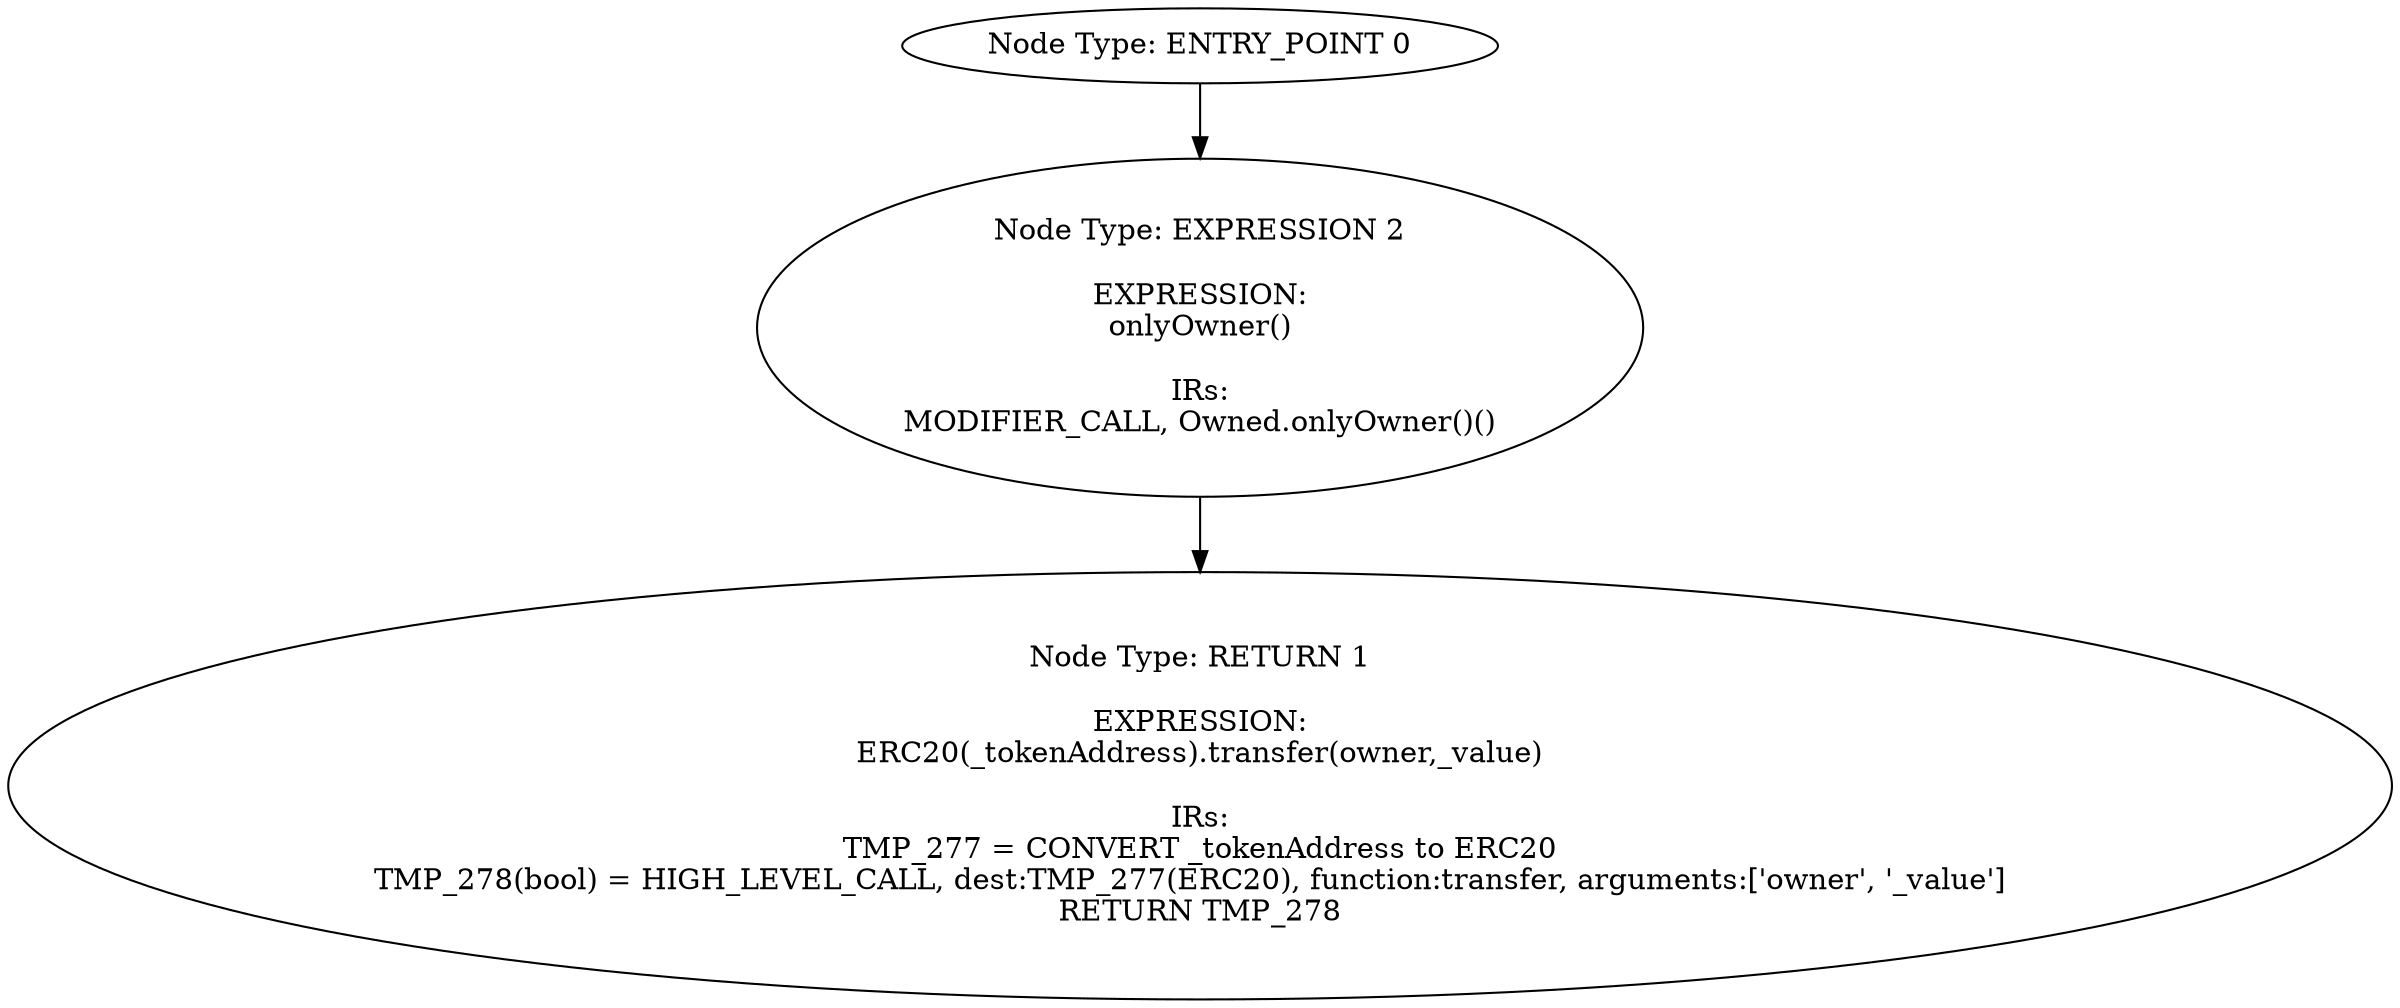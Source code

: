 digraph{
0[label="Node Type: ENTRY_POINT 0
"];
0->2;
1[label="Node Type: RETURN 1

EXPRESSION:
ERC20(_tokenAddress).transfer(owner,_value)

IRs:
TMP_277 = CONVERT _tokenAddress to ERC20
TMP_278(bool) = HIGH_LEVEL_CALL, dest:TMP_277(ERC20), function:transfer, arguments:['owner', '_value']  
RETURN TMP_278"];
2[label="Node Type: EXPRESSION 2

EXPRESSION:
onlyOwner()

IRs:
MODIFIER_CALL, Owned.onlyOwner()()"];
2->1;
}
